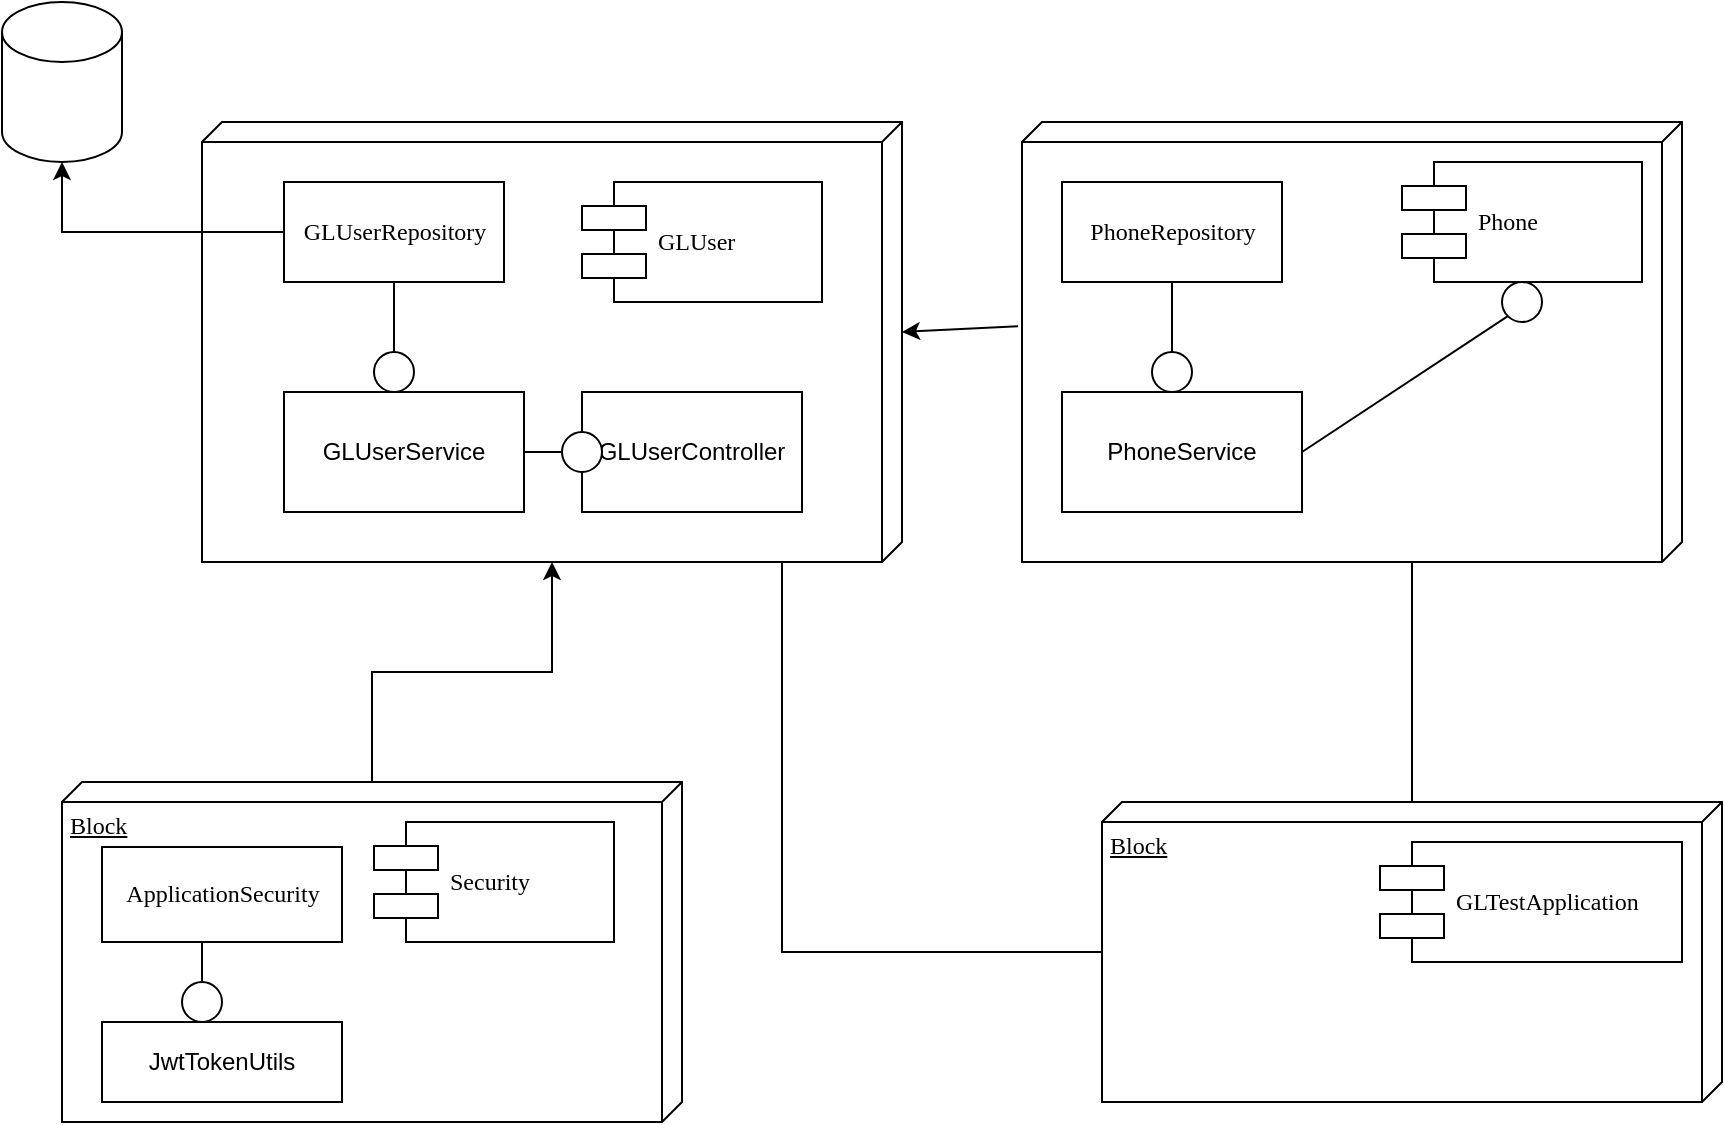 <mxfile version="21.6.9" type="device">
  <diagram name="Page-1" id="5f0bae14-7c28-e335-631c-24af17079c00">
    <mxGraphModel dx="954" dy="563" grid="1" gridSize="10" guides="1" tooltips="1" connect="1" arrows="1" fold="1" page="1" pageScale="1" pageWidth="1100" pageHeight="850" background="none" math="0" shadow="0">
      <root>
        <mxCell id="0" />
        <mxCell id="1" parent="0" />
        <mxCell id="39150e848f15840c-1" value="" style="verticalAlign=top;align=left;spacingTop=8;spacingLeft=2;spacingRight=12;shape=cube;size=10;direction=south;fontStyle=4;html=1;rounded=0;shadow=0;comic=0;labelBackgroundColor=none;strokeWidth=1;fontFamily=Verdana;fontSize=12" parent="1" vertex="1">
          <mxGeometry x="120" y="70" width="350" height="220" as="geometry" />
        </mxCell>
        <mxCell id="39150e848f15840c-2" value="" style="verticalAlign=top;align=left;spacingTop=8;spacingLeft=2;spacingRight=12;shape=cube;size=10;direction=south;fontStyle=4;html=1;rounded=0;shadow=0;comic=0;labelBackgroundColor=none;strokeWidth=1;fontFamily=Verdana;fontSize=12" parent="1" vertex="1">
          <mxGeometry x="530" y="70" width="330" height="220" as="geometry" />
        </mxCell>
        <mxCell id="39150e848f15840c-3" value="Block" style="verticalAlign=top;align=left;spacingTop=8;spacingLeft=2;spacingRight=12;shape=cube;size=10;direction=south;fontStyle=4;html=1;rounded=0;shadow=0;comic=0;labelBackgroundColor=none;strokeWidth=1;fontFamily=Verdana;fontSize=12" parent="1" vertex="1">
          <mxGeometry x="570" y="410" width="310" height="150" as="geometry" />
        </mxCell>
        <mxCell id="eeBu2Fcq9qudzkuDaSdE-4" value="" style="edgeStyle=orthogonalEdgeStyle;rounded=0;orthogonalLoop=1;jettySize=auto;html=1;" parent="1" source="39150e848f15840c-4" target="eeBu2Fcq9qudzkuDaSdE-3" edge="1">
          <mxGeometry relative="1" as="geometry" />
        </mxCell>
        <mxCell id="39150e848f15840c-4" value="GLUserRepository" style="html=1;rounded=0;shadow=0;comic=0;labelBackgroundColor=none;strokeWidth=1;fontFamily=Verdana;fontSize=12;align=center;" parent="1" vertex="1">
          <mxGeometry x="161" y="100" width="110" height="50" as="geometry" />
        </mxCell>
        <mxCell id="39150e848f15840c-5" value="GLUser" style="shape=component;align=left;spacingLeft=36;rounded=0;shadow=0;comic=0;labelBackgroundColor=none;strokeWidth=1;fontFamily=Verdana;fontSize=12;html=1;" parent="1" vertex="1">
          <mxGeometry x="310" y="100" width="120" height="60" as="geometry" />
        </mxCell>
        <mxCell id="39150e848f15840c-7" value="Phone" style="shape=component;align=left;spacingLeft=36;rounded=0;shadow=0;comic=0;labelBackgroundColor=none;strokeWidth=1;fontFamily=Verdana;fontSize=12;html=1;" parent="1" vertex="1">
          <mxGeometry x="720" y="90" width="120" height="60" as="geometry" />
        </mxCell>
        <mxCell id="39150e848f15840c-10" value="GLTestApplication" style="shape=component;align=left;spacingLeft=36;rounded=0;shadow=0;comic=0;labelBackgroundColor=none;strokeWidth=1;fontFamily=Verdana;fontSize=12;html=1;" parent="1" vertex="1">
          <mxGeometry x="709" y="430" width="151" height="60" as="geometry" />
        </mxCell>
        <mxCell id="39150e848f15840c-17" style="edgeStyle=orthogonalEdgeStyle;rounded=0;html=1;labelBackgroundColor=none;startArrow=none;startFill=0;startSize=8;endArrow=none;endFill=0;endSize=16;fontFamily=Verdana;fontSize=12;" parent="1" source="39150e848f15840c-3" target="39150e848f15840c-2" edge="1">
          <mxGeometry relative="1" as="geometry">
            <Array as="points">
              <mxPoint x="695" y="485" />
            </Array>
          </mxGeometry>
        </mxCell>
        <mxCell id="39150e848f15840c-18" style="edgeStyle=orthogonalEdgeStyle;rounded=0;html=1;labelBackgroundColor=none;startArrow=none;startFill=0;startSize=8;endArrow=none;endFill=0;endSize=16;fontFamily=Verdana;fontSize=12;" parent="1" source="39150e848f15840c-3" target="39150e848f15840c-1" edge="1">
          <mxGeometry relative="1" as="geometry">
            <Array as="points">
              <mxPoint x="410" y="485" />
            </Array>
          </mxGeometry>
        </mxCell>
        <mxCell id="eeBu2Fcq9qudzkuDaSdE-1" value="GLUserController" style="rounded=0;whiteSpace=wrap;html=1;" parent="1" vertex="1">
          <mxGeometry x="310" y="205" width="110" height="60" as="geometry" />
        </mxCell>
        <mxCell id="eeBu2Fcq9qudzkuDaSdE-2" value="GLUserService" style="rounded=0;whiteSpace=wrap;html=1;" parent="1" vertex="1">
          <mxGeometry x="161" y="205" width="120" height="60" as="geometry" />
        </mxCell>
        <mxCell id="eeBu2Fcq9qudzkuDaSdE-3" value="" style="shape=cylinder3;whiteSpace=wrap;html=1;boundedLbl=1;backgroundOutline=1;size=15;" parent="1" vertex="1">
          <mxGeometry x="20" y="10" width="60" height="80" as="geometry" />
        </mxCell>
        <mxCell id="eeBu2Fcq9qudzkuDaSdE-5" value="" style="ellipse;whiteSpace=wrap;html=1;rounded=0;shadow=0;comic=0;labelBackgroundColor=none;strokeWidth=1;fontFamily=Verdana;fontSize=12;align=center;" parent="1" vertex="1">
          <mxGeometry x="206" y="185" width="20" height="20" as="geometry" />
        </mxCell>
        <mxCell id="eeBu2Fcq9qudzkuDaSdE-6" style="edgeStyle=elbowEdgeStyle;rounded=0;html=1;labelBackgroundColor=none;startArrow=none;startFill=0;startSize=8;endArrow=none;endFill=0;endSize=16;fontFamily=Verdana;fontSize=12;" parent="1" source="eeBu2Fcq9qudzkuDaSdE-5" edge="1">
          <mxGeometry relative="1" as="geometry">
            <mxPoint x="216" y="150" as="targetPoint" />
          </mxGeometry>
        </mxCell>
        <mxCell id="eeBu2Fcq9qudzkuDaSdE-31" value="" style="edgeStyle=orthogonalEdgeStyle;rounded=0;orthogonalLoop=1;jettySize=auto;html=1;" parent="1" source="eeBu2Fcq9qudzkuDaSdE-7" target="39150e848f15840c-1" edge="1">
          <mxGeometry relative="1" as="geometry" />
        </mxCell>
        <mxCell id="eeBu2Fcq9qudzkuDaSdE-7" value="Block" style="verticalAlign=top;align=left;spacingTop=8;spacingLeft=2;spacingRight=12;shape=cube;size=10;direction=south;fontStyle=4;html=1;rounded=0;shadow=0;comic=0;labelBackgroundColor=none;strokeWidth=1;fontFamily=Verdana;fontSize=12" parent="1" vertex="1">
          <mxGeometry x="50" y="400" width="310" height="170" as="geometry" />
        </mxCell>
        <mxCell id="eeBu2Fcq9qudzkuDaSdE-8" value="Security" style="shape=component;align=left;spacingLeft=36;rounded=0;shadow=0;comic=0;labelBackgroundColor=none;strokeWidth=1;fontFamily=Verdana;fontSize=12;html=1;" parent="1" vertex="1">
          <mxGeometry x="206" y="420" width="120" height="60" as="geometry" />
        </mxCell>
        <mxCell id="eeBu2Fcq9qudzkuDaSdE-9" value="" style="ellipse;whiteSpace=wrap;html=1;rounded=0;shadow=0;comic=0;labelBackgroundColor=none;strokeWidth=1;fontFamily=Verdana;fontSize=12;align=center;" parent="1" vertex="1">
          <mxGeometry x="300" y="225" width="20" height="20" as="geometry" />
        </mxCell>
        <mxCell id="eeBu2Fcq9qudzkuDaSdE-13" value="" style="endArrow=none;html=1;rounded=0;exitX=1;exitY=0.5;exitDx=0;exitDy=0;entryX=0;entryY=0.5;entryDx=0;entryDy=0;" parent="1" source="eeBu2Fcq9qudzkuDaSdE-2" target="eeBu2Fcq9qudzkuDaSdE-9" edge="1">
          <mxGeometry width="50" height="50" relative="1" as="geometry">
            <mxPoint x="450" y="310" as="sourcePoint" />
            <mxPoint x="310" y="235" as="targetPoint" />
          </mxGeometry>
        </mxCell>
        <mxCell id="eeBu2Fcq9qudzkuDaSdE-14" value="PhoneRepository" style="html=1;rounded=0;shadow=0;comic=0;labelBackgroundColor=none;strokeWidth=1;fontFamily=Verdana;fontSize=12;align=center;" parent="1" vertex="1">
          <mxGeometry x="550" y="100" width="110" height="50" as="geometry" />
        </mxCell>
        <mxCell id="eeBu2Fcq9qudzkuDaSdE-16" value="PhoneService" style="rounded=0;whiteSpace=wrap;html=1;" parent="1" vertex="1">
          <mxGeometry x="550" y="205" width="120" height="60" as="geometry" />
        </mxCell>
        <mxCell id="eeBu2Fcq9qudzkuDaSdE-17" value="" style="ellipse;whiteSpace=wrap;html=1;rounded=0;shadow=0;comic=0;labelBackgroundColor=none;strokeWidth=1;fontFamily=Verdana;fontSize=12;align=center;" parent="1" vertex="1">
          <mxGeometry x="595" y="185" width="20" height="20" as="geometry" />
        </mxCell>
        <mxCell id="eeBu2Fcq9qudzkuDaSdE-18" style="edgeStyle=elbowEdgeStyle;rounded=0;html=1;labelBackgroundColor=none;startArrow=none;startFill=0;startSize=8;endArrow=none;endFill=0;endSize=16;fontFamily=Verdana;fontSize=12;" parent="1" source="eeBu2Fcq9qudzkuDaSdE-17" edge="1">
          <mxGeometry relative="1" as="geometry">
            <mxPoint x="605" y="150" as="targetPoint" />
          </mxGeometry>
        </mxCell>
        <mxCell id="eeBu2Fcq9qudzkuDaSdE-19" value="" style="ellipse;whiteSpace=wrap;html=1;rounded=0;shadow=0;comic=0;labelBackgroundColor=none;strokeWidth=1;fontFamily=Verdana;fontSize=12;align=center;" parent="1" vertex="1">
          <mxGeometry x="770" y="150" width="20" height="20" as="geometry" />
        </mxCell>
        <mxCell id="eeBu2Fcq9qudzkuDaSdE-21" value="" style="endArrow=none;html=1;rounded=0;exitX=0;exitY=1;exitDx=0;exitDy=0;" parent="1" edge="1" source="eeBu2Fcq9qudzkuDaSdE-19">
          <mxGeometry width="50" height="50" relative="1" as="geometry">
            <mxPoint x="780" y="160" as="sourcePoint" />
            <mxPoint x="670" y="235" as="targetPoint" />
          </mxGeometry>
        </mxCell>
        <mxCell id="eeBu2Fcq9qudzkuDaSdE-22" value="ApplicationSecurity" style="html=1;rounded=0;shadow=0;comic=0;labelBackgroundColor=none;strokeWidth=1;fontFamily=Verdana;fontSize=12;align=center;" parent="1" vertex="1">
          <mxGeometry x="70" y="432.5" width="120" height="47.5" as="geometry" />
        </mxCell>
        <mxCell id="eeBu2Fcq9qudzkuDaSdE-23" value="JwtTokenUtils" style="rounded=0;whiteSpace=wrap;html=1;" parent="1" vertex="1">
          <mxGeometry x="70" y="520" width="120" height="40" as="geometry" />
        </mxCell>
        <mxCell id="eeBu2Fcq9qudzkuDaSdE-24" style="edgeStyle=elbowEdgeStyle;rounded=0;html=1;labelBackgroundColor=none;startArrow=none;startFill=0;startSize=8;endArrow=none;endFill=0;endSize=16;fontFamily=Verdana;fontSize=12;exitX=0.75;exitY=0;exitDx=0;exitDy=0;" parent="1" source="eeBu2Fcq9qudzkuDaSdE-25" edge="1">
          <mxGeometry relative="1" as="geometry">
            <mxPoint x="176" y="480" as="targetPoint" />
            <mxPoint x="176" y="515" as="sourcePoint" />
            <Array as="points">
              <mxPoint x="120" y="480" />
            </Array>
          </mxGeometry>
        </mxCell>
        <mxCell id="eeBu2Fcq9qudzkuDaSdE-25" value="" style="ellipse;whiteSpace=wrap;html=1;rounded=0;shadow=0;comic=0;labelBackgroundColor=none;strokeWidth=1;fontFamily=Verdana;fontSize=12;align=center;" parent="1" vertex="1">
          <mxGeometry x="110" y="500" width="20" height="20" as="geometry" />
        </mxCell>
        <mxCell id="eeBu2Fcq9qudzkuDaSdE-35" value="" style="endArrow=classic;html=1;rounded=0;entryX=0;entryY=0;entryDx=105;entryDy=0;entryPerimeter=0;exitX=0.464;exitY=1.006;exitDx=0;exitDy=0;exitPerimeter=0;" parent="1" source="39150e848f15840c-2" target="39150e848f15840c-1" edge="1">
          <mxGeometry width="50" height="50" relative="1" as="geometry">
            <mxPoint x="450" y="330" as="sourcePoint" />
            <mxPoint x="500" y="280" as="targetPoint" />
          </mxGeometry>
        </mxCell>
      </root>
    </mxGraphModel>
  </diagram>
</mxfile>
